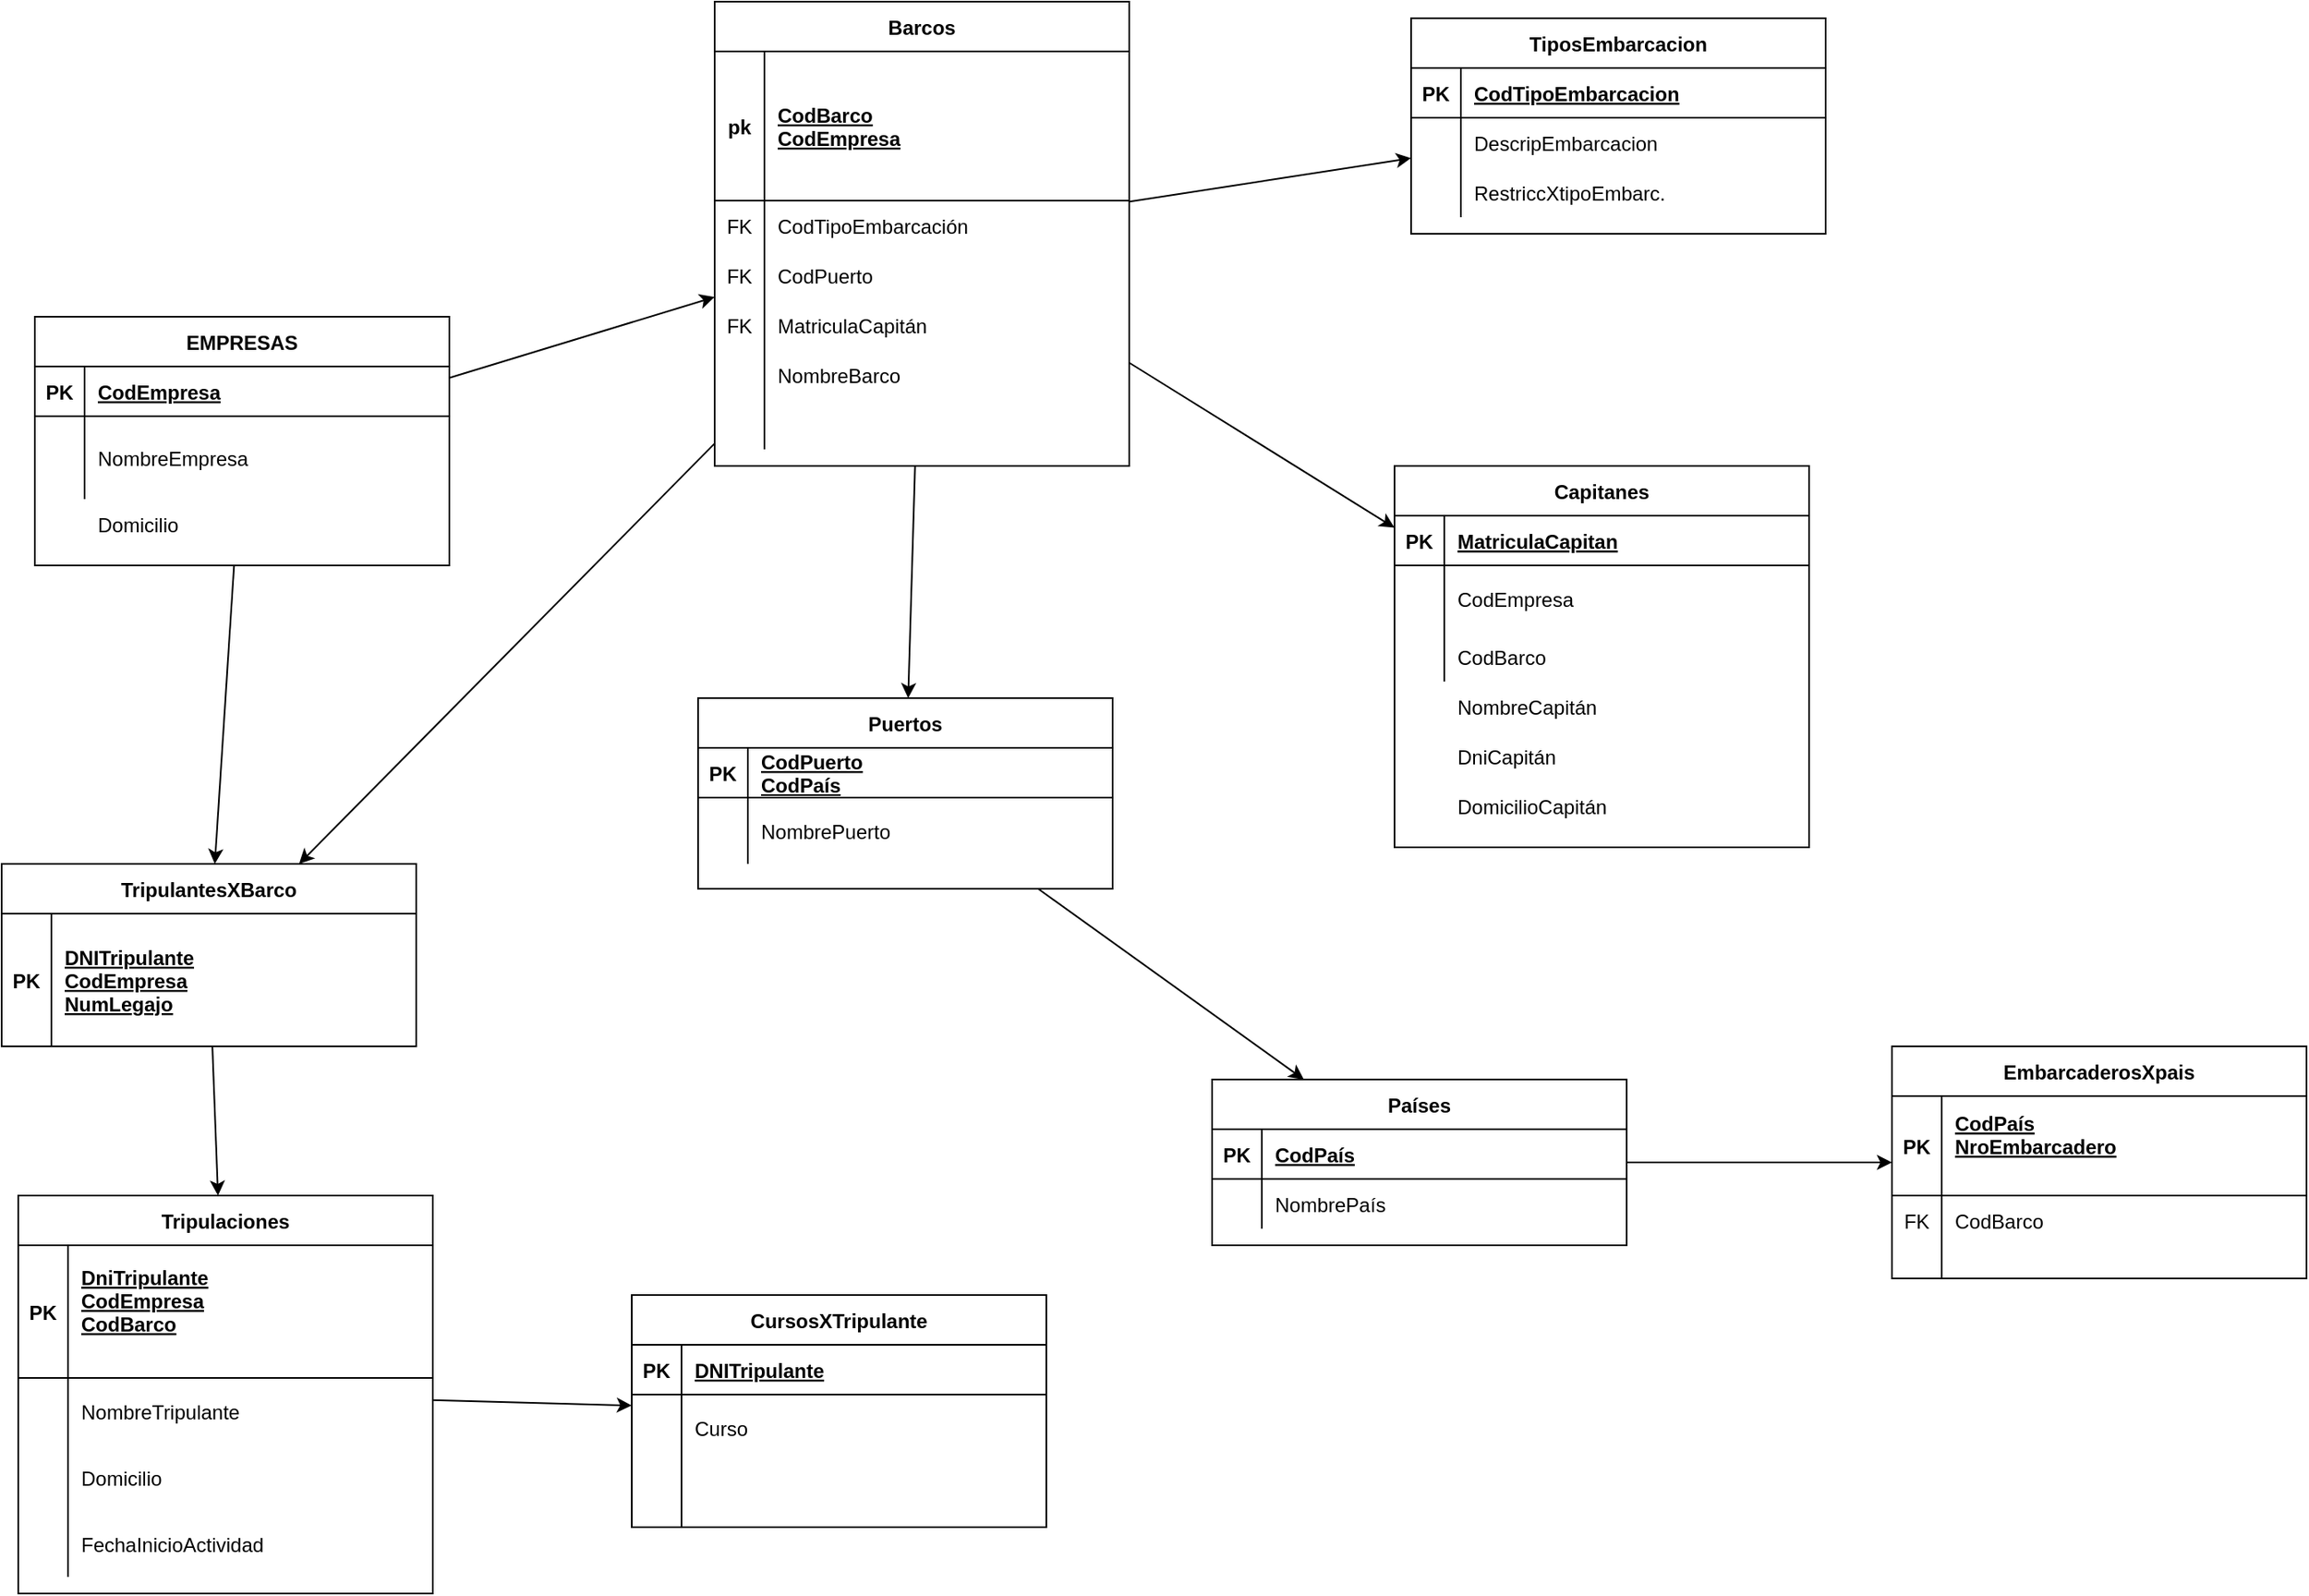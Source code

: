 <mxfile version="14.6.0" type="github">
  <diagram id="R2lEEEUBdFMjLlhIrx00" name="Page-1">
    <mxGraphModel dx="1662" dy="762" grid="1" gridSize="10" guides="1" tooltips="1" connect="1" arrows="1" fold="1" page="1" pageScale="1" pageWidth="850" pageHeight="1100" math="0" shadow="0" extFonts="Permanent Marker^https://fonts.googleapis.com/css?family=Permanent+Marker">
      <root>
        <mxCell id="0" />
        <mxCell id="1" parent="0" />
        <mxCell id="C-vyLk0tnHw3VtMMgP7b-2" value="Barcos" style="shape=table;startSize=30;container=1;collapsible=1;childLayout=tableLayout;fixedRows=1;rowLines=0;fontStyle=1;align=center;resizeLast=1;" parent="1" vertex="1">
          <mxGeometry x="500" width="250" height="280" as="geometry" />
        </mxCell>
        <mxCell id="C-vyLk0tnHw3VtMMgP7b-3" value="" style="shape=partialRectangle;collapsible=0;dropTarget=0;pointerEvents=0;fillColor=none;points=[[0,0.5],[1,0.5]];portConstraint=eastwest;top=0;left=0;right=0;bottom=1;" parent="C-vyLk0tnHw3VtMMgP7b-2" vertex="1">
          <mxGeometry y="30" width="250" height="90" as="geometry" />
        </mxCell>
        <mxCell id="C-vyLk0tnHw3VtMMgP7b-4" value="pk" style="shape=partialRectangle;overflow=hidden;connectable=0;fillColor=none;top=0;left=0;bottom=0;right=0;fontStyle=1;" parent="C-vyLk0tnHw3VtMMgP7b-3" vertex="1">
          <mxGeometry width="30" height="90" as="geometry" />
        </mxCell>
        <mxCell id="C-vyLk0tnHw3VtMMgP7b-5" value="CodBarco&#xa;CodEmpresa" style="shape=partialRectangle;overflow=hidden;connectable=0;fillColor=none;top=0;left=0;bottom=0;right=0;align=left;spacingLeft=6;fontStyle=5;" parent="C-vyLk0tnHw3VtMMgP7b-3" vertex="1">
          <mxGeometry x="30" width="220" height="90" as="geometry" />
        </mxCell>
        <mxCell id="C-vyLk0tnHw3VtMMgP7b-6" value="" style="shape=partialRectangle;collapsible=0;dropTarget=0;pointerEvents=0;fillColor=none;points=[[0,0.5],[1,0.5]];portConstraint=eastwest;top=0;left=0;right=0;bottom=0;" parent="C-vyLk0tnHw3VtMMgP7b-2" vertex="1">
          <mxGeometry y="120" width="250" height="30" as="geometry" />
        </mxCell>
        <mxCell id="C-vyLk0tnHw3VtMMgP7b-7" value="FK" style="shape=partialRectangle;overflow=hidden;connectable=0;fillColor=none;top=0;left=0;bottom=0;right=0;" parent="C-vyLk0tnHw3VtMMgP7b-6" vertex="1">
          <mxGeometry width="30" height="30" as="geometry" />
        </mxCell>
        <mxCell id="C-vyLk0tnHw3VtMMgP7b-8" value="CodTipoEmbarcación" style="shape=partialRectangle;overflow=hidden;connectable=0;fillColor=none;top=0;left=0;bottom=0;right=0;align=left;spacingLeft=6;" parent="C-vyLk0tnHw3VtMMgP7b-6" vertex="1">
          <mxGeometry x="30" width="220" height="30" as="geometry" />
        </mxCell>
        <mxCell id="C-vyLk0tnHw3VtMMgP7b-9" value="" style="shape=partialRectangle;collapsible=0;dropTarget=0;pointerEvents=0;fillColor=none;points=[[0,0.5],[1,0.5]];portConstraint=eastwest;top=0;left=0;right=0;bottom=0;" parent="C-vyLk0tnHw3VtMMgP7b-2" vertex="1">
          <mxGeometry y="150" width="250" height="30" as="geometry" />
        </mxCell>
        <mxCell id="C-vyLk0tnHw3VtMMgP7b-10" value="FK" style="shape=partialRectangle;overflow=hidden;connectable=0;fillColor=none;top=0;left=0;bottom=0;right=0;" parent="C-vyLk0tnHw3VtMMgP7b-9" vertex="1">
          <mxGeometry width="30" height="30" as="geometry" />
        </mxCell>
        <mxCell id="C-vyLk0tnHw3VtMMgP7b-11" value="CodPuerto" style="shape=partialRectangle;overflow=hidden;connectable=0;fillColor=none;top=0;left=0;bottom=0;right=0;align=left;spacingLeft=6;" parent="C-vyLk0tnHw3VtMMgP7b-9" vertex="1">
          <mxGeometry x="30" width="220" height="30" as="geometry" />
        </mxCell>
        <mxCell id="wZQ4Hzn-mDqNqTVkrG2B-125" value="" style="shape=partialRectangle;collapsible=0;dropTarget=0;pointerEvents=0;fillColor=none;points=[[0,0.5],[1,0.5]];portConstraint=eastwest;top=0;left=0;right=0;bottom=0;" parent="C-vyLk0tnHw3VtMMgP7b-2" vertex="1">
          <mxGeometry y="180" width="250" height="30" as="geometry" />
        </mxCell>
        <mxCell id="wZQ4Hzn-mDqNqTVkrG2B-126" value="FK" style="shape=partialRectangle;overflow=hidden;connectable=0;fillColor=none;top=0;left=0;bottom=0;right=0;" parent="wZQ4Hzn-mDqNqTVkrG2B-125" vertex="1">
          <mxGeometry width="30" height="30" as="geometry" />
        </mxCell>
        <mxCell id="wZQ4Hzn-mDqNqTVkrG2B-127" value="MatriculaCapitán" style="shape=partialRectangle;overflow=hidden;connectable=0;fillColor=none;top=0;left=0;bottom=0;right=0;align=left;spacingLeft=6;" parent="wZQ4Hzn-mDqNqTVkrG2B-125" vertex="1">
          <mxGeometry x="30" width="220" height="30" as="geometry" />
        </mxCell>
        <mxCell id="0CLr6v8KW2zOWYXscDOk-1" value="" style="shape=partialRectangle;collapsible=0;dropTarget=0;pointerEvents=0;fillColor=none;points=[[0,0.5],[1,0.5]];portConstraint=eastwest;top=0;left=0;right=0;bottom=0;" vertex="1" parent="C-vyLk0tnHw3VtMMgP7b-2">
          <mxGeometry y="210" width="250" height="30" as="geometry" />
        </mxCell>
        <mxCell id="0CLr6v8KW2zOWYXscDOk-2" value="" style="shape=partialRectangle;overflow=hidden;connectable=0;fillColor=none;top=0;left=0;bottom=0;right=0;" vertex="1" parent="0CLr6v8KW2zOWYXscDOk-1">
          <mxGeometry width="30" height="30" as="geometry" />
        </mxCell>
        <mxCell id="0CLr6v8KW2zOWYXscDOk-3" value="NombreBarco" style="shape=partialRectangle;overflow=hidden;connectable=0;fillColor=none;top=0;left=0;bottom=0;right=0;align=left;spacingLeft=6;" vertex="1" parent="0CLr6v8KW2zOWYXscDOk-1">
          <mxGeometry x="30" width="220" height="30" as="geometry" />
        </mxCell>
        <mxCell id="0CLr6v8KW2zOWYXscDOk-4" value="" style="shape=partialRectangle;collapsible=0;dropTarget=0;pointerEvents=0;fillColor=none;points=[[0,0.5],[1,0.5]];portConstraint=eastwest;top=0;left=0;right=0;bottom=0;" vertex="1" parent="C-vyLk0tnHw3VtMMgP7b-2">
          <mxGeometry y="240" width="250" height="30" as="geometry" />
        </mxCell>
        <mxCell id="0CLr6v8KW2zOWYXscDOk-5" value="" style="shape=partialRectangle;overflow=hidden;connectable=0;fillColor=none;top=0;left=0;bottom=0;right=0;" vertex="1" parent="0CLr6v8KW2zOWYXscDOk-4">
          <mxGeometry width="30" height="30" as="geometry" />
        </mxCell>
        <mxCell id="0CLr6v8KW2zOWYXscDOk-6" value="" style="shape=partialRectangle;overflow=hidden;connectable=0;fillColor=none;top=0;left=0;bottom=0;right=0;align=left;spacingLeft=6;" vertex="1" parent="0CLr6v8KW2zOWYXscDOk-4">
          <mxGeometry x="30" width="220" height="30" as="geometry" />
        </mxCell>
        <mxCell id="C-vyLk0tnHw3VtMMgP7b-13" value="TiposEmbarcacion" style="shape=table;startSize=30;container=1;collapsible=1;childLayout=tableLayout;fixedRows=1;rowLines=0;fontStyle=1;align=center;resizeLast=1;" parent="1" vertex="1">
          <mxGeometry x="920" y="10" width="250" height="130" as="geometry" />
        </mxCell>
        <mxCell id="C-vyLk0tnHw3VtMMgP7b-14" value="" style="shape=partialRectangle;collapsible=0;dropTarget=0;pointerEvents=0;fillColor=none;points=[[0,0.5],[1,0.5]];portConstraint=eastwest;top=0;left=0;right=0;bottom=1;" parent="C-vyLk0tnHw3VtMMgP7b-13" vertex="1">
          <mxGeometry y="30" width="250" height="30" as="geometry" />
        </mxCell>
        <mxCell id="C-vyLk0tnHw3VtMMgP7b-15" value="PK" style="shape=partialRectangle;overflow=hidden;connectable=0;fillColor=none;top=0;left=0;bottom=0;right=0;fontStyle=1;" parent="C-vyLk0tnHw3VtMMgP7b-14" vertex="1">
          <mxGeometry width="30" height="30" as="geometry" />
        </mxCell>
        <mxCell id="C-vyLk0tnHw3VtMMgP7b-16" value="CodTipoEmbarcacion" style="shape=partialRectangle;overflow=hidden;connectable=0;fillColor=none;top=0;left=0;bottom=0;right=0;align=left;spacingLeft=6;fontStyle=5;" parent="C-vyLk0tnHw3VtMMgP7b-14" vertex="1">
          <mxGeometry x="30" width="220" height="30" as="geometry" />
        </mxCell>
        <mxCell id="C-vyLk0tnHw3VtMMgP7b-17" value="" style="shape=partialRectangle;collapsible=0;dropTarget=0;pointerEvents=0;fillColor=none;points=[[0,0.5],[1,0.5]];portConstraint=eastwest;top=0;left=0;right=0;bottom=0;" parent="C-vyLk0tnHw3VtMMgP7b-13" vertex="1">
          <mxGeometry y="60" width="250" height="30" as="geometry" />
        </mxCell>
        <mxCell id="C-vyLk0tnHw3VtMMgP7b-18" value="" style="shape=partialRectangle;overflow=hidden;connectable=0;fillColor=none;top=0;left=0;bottom=0;right=0;" parent="C-vyLk0tnHw3VtMMgP7b-17" vertex="1">
          <mxGeometry width="30" height="30" as="geometry" />
        </mxCell>
        <mxCell id="C-vyLk0tnHw3VtMMgP7b-19" value="DescripEmbarcacion" style="shape=partialRectangle;overflow=hidden;connectable=0;fillColor=none;top=0;left=0;bottom=0;right=0;align=left;spacingLeft=6;" parent="C-vyLk0tnHw3VtMMgP7b-17" vertex="1">
          <mxGeometry x="30" width="220" height="30" as="geometry" />
        </mxCell>
        <mxCell id="C-vyLk0tnHw3VtMMgP7b-20" value="" style="shape=partialRectangle;collapsible=0;dropTarget=0;pointerEvents=0;fillColor=none;points=[[0,0.5],[1,0.5]];portConstraint=eastwest;top=0;left=0;right=0;bottom=0;" parent="C-vyLk0tnHw3VtMMgP7b-13" vertex="1">
          <mxGeometry y="90" width="250" height="30" as="geometry" />
        </mxCell>
        <mxCell id="C-vyLk0tnHw3VtMMgP7b-21" value="" style="shape=partialRectangle;overflow=hidden;connectable=0;fillColor=none;top=0;left=0;bottom=0;right=0;" parent="C-vyLk0tnHw3VtMMgP7b-20" vertex="1">
          <mxGeometry width="30" height="30" as="geometry" />
        </mxCell>
        <mxCell id="C-vyLk0tnHw3VtMMgP7b-22" value="RestriccXtipoEmbarc." style="shape=partialRectangle;overflow=hidden;connectable=0;fillColor=none;top=0;left=0;bottom=0;right=0;align=left;spacingLeft=6;" parent="C-vyLk0tnHw3VtMMgP7b-20" vertex="1">
          <mxGeometry x="30" width="220" height="30" as="geometry" />
        </mxCell>
        <mxCell id="C-vyLk0tnHw3VtMMgP7b-23" value="EMPRESAS" style="shape=table;startSize=30;container=1;collapsible=1;childLayout=tableLayout;fixedRows=1;rowLines=0;fontStyle=1;align=center;resizeLast=1;" parent="1" vertex="1">
          <mxGeometry x="90" y="190" width="250" height="150" as="geometry" />
        </mxCell>
        <mxCell id="C-vyLk0tnHw3VtMMgP7b-24" value="" style="shape=partialRectangle;collapsible=0;dropTarget=0;pointerEvents=0;fillColor=none;points=[[0,0.5],[1,0.5]];portConstraint=eastwest;top=0;left=0;right=0;bottom=1;" parent="C-vyLk0tnHw3VtMMgP7b-23" vertex="1">
          <mxGeometry y="30" width="250" height="30" as="geometry" />
        </mxCell>
        <mxCell id="C-vyLk0tnHw3VtMMgP7b-25" value="PK" style="shape=partialRectangle;overflow=hidden;connectable=0;fillColor=none;top=0;left=0;bottom=0;right=0;fontStyle=1;" parent="C-vyLk0tnHw3VtMMgP7b-24" vertex="1">
          <mxGeometry width="30" height="30" as="geometry" />
        </mxCell>
        <mxCell id="C-vyLk0tnHw3VtMMgP7b-26" value="CodEmpresa" style="shape=partialRectangle;overflow=hidden;connectable=0;fillColor=none;top=0;left=0;bottom=0;right=0;align=left;spacingLeft=6;fontStyle=5;" parent="C-vyLk0tnHw3VtMMgP7b-24" vertex="1">
          <mxGeometry x="30" width="220" height="30" as="geometry" />
        </mxCell>
        <mxCell id="C-vyLk0tnHw3VtMMgP7b-27" value="" style="shape=partialRectangle;collapsible=0;dropTarget=0;pointerEvents=0;fillColor=none;points=[[0,0.5],[1,0.5]];portConstraint=eastwest;top=0;left=0;right=0;bottom=0;" parent="C-vyLk0tnHw3VtMMgP7b-23" vertex="1">
          <mxGeometry y="60" width="250" height="50" as="geometry" />
        </mxCell>
        <mxCell id="C-vyLk0tnHw3VtMMgP7b-28" value="" style="shape=partialRectangle;overflow=hidden;connectable=0;fillColor=none;top=0;left=0;bottom=0;right=0;" parent="C-vyLk0tnHw3VtMMgP7b-27" vertex="1">
          <mxGeometry width="30" height="50" as="geometry" />
        </mxCell>
        <mxCell id="C-vyLk0tnHw3VtMMgP7b-29" value="NombreEmpresa" style="shape=partialRectangle;overflow=hidden;connectable=0;fillColor=none;top=0;left=0;bottom=0;right=0;align=left;spacingLeft=6;" parent="C-vyLk0tnHw3VtMMgP7b-27" vertex="1">
          <mxGeometry x="30" width="220" height="50" as="geometry" />
        </mxCell>
        <mxCell id="wZQ4Hzn-mDqNqTVkrG2B-1" value="Domicilio" style="shape=partialRectangle;overflow=hidden;connectable=0;fillColor=none;top=0;left=0;bottom=0;right=0;align=left;spacingLeft=6;" parent="1" vertex="1">
          <mxGeometry x="120" y="290" width="220" height="50" as="geometry" />
        </mxCell>
        <object label="Tripulaciones" Domicilio="" CodEmpresa="" CodBarco="" FechaInicioActividad="" id="wZQ4Hzn-mDqNqTVkrG2B-13">
          <mxCell style="shape=table;startSize=30;container=1;collapsible=1;childLayout=tableLayout;fixedRows=1;rowLines=0;fontStyle=1;align=center;resizeLast=1;" parent="1" vertex="1">
            <mxGeometry x="80" y="720" width="250" height="240" as="geometry" />
          </mxCell>
        </object>
        <mxCell id="wZQ4Hzn-mDqNqTVkrG2B-14" value="" style="shape=partialRectangle;collapsible=0;dropTarget=0;pointerEvents=0;fillColor=none;points=[[0,0.5],[1,0.5]];portConstraint=eastwest;top=0;left=0;right=0;bottom=1;" parent="wZQ4Hzn-mDqNqTVkrG2B-13" vertex="1">
          <mxGeometry y="30" width="250" height="80" as="geometry" />
        </mxCell>
        <mxCell id="wZQ4Hzn-mDqNqTVkrG2B-15" value="PK" style="shape=partialRectangle;overflow=hidden;connectable=0;fillColor=none;top=0;left=0;bottom=0;right=0;fontStyle=1;" parent="wZQ4Hzn-mDqNqTVkrG2B-14" vertex="1">
          <mxGeometry width="30" height="80" as="geometry" />
        </mxCell>
        <mxCell id="wZQ4Hzn-mDqNqTVkrG2B-16" value="DniTripulante&#xa;CodEmpresa&#xa;CodBarco&#xa;" style="shape=partialRectangle;overflow=hidden;connectable=0;fillColor=none;top=0;left=0;bottom=0;right=0;align=left;spacingLeft=6;fontStyle=5;" parent="wZQ4Hzn-mDqNqTVkrG2B-14" vertex="1">
          <mxGeometry x="30" width="220" height="80" as="geometry" />
        </mxCell>
        <mxCell id="wZQ4Hzn-mDqNqTVkrG2B-17" value="" style="shape=partialRectangle;collapsible=0;dropTarget=0;pointerEvents=0;fillColor=none;points=[[0,0.5],[1,0.5]];portConstraint=eastwest;top=0;left=0;right=0;bottom=0;" parent="wZQ4Hzn-mDqNqTVkrG2B-13" vertex="1">
          <mxGeometry y="110" width="250" height="40" as="geometry" />
        </mxCell>
        <mxCell id="wZQ4Hzn-mDqNqTVkrG2B-18" value="" style="shape=partialRectangle;overflow=hidden;connectable=0;fillColor=none;top=0;left=0;bottom=0;right=0;" parent="wZQ4Hzn-mDqNqTVkrG2B-17" vertex="1">
          <mxGeometry width="30" height="40" as="geometry" />
        </mxCell>
        <mxCell id="wZQ4Hzn-mDqNqTVkrG2B-19" value="NombreTripulante" style="shape=partialRectangle;overflow=hidden;connectable=0;fillColor=none;top=0;left=0;bottom=0;right=0;align=left;spacingLeft=6;" parent="wZQ4Hzn-mDqNqTVkrG2B-17" vertex="1">
          <mxGeometry x="30" width="220" height="40" as="geometry" />
        </mxCell>
        <mxCell id="0CLr6v8KW2zOWYXscDOk-23" value="" style="shape=partialRectangle;collapsible=0;dropTarget=0;pointerEvents=0;fillColor=none;points=[[0,0.5],[1,0.5]];portConstraint=eastwest;top=0;left=0;right=0;bottom=0;" vertex="1" parent="wZQ4Hzn-mDqNqTVkrG2B-13">
          <mxGeometry y="150" width="250" height="40" as="geometry" />
        </mxCell>
        <mxCell id="0CLr6v8KW2zOWYXscDOk-24" value="" style="shape=partialRectangle;overflow=hidden;connectable=0;fillColor=none;top=0;left=0;bottom=0;right=0;" vertex="1" parent="0CLr6v8KW2zOWYXscDOk-23">
          <mxGeometry width="30" height="40" as="geometry" />
        </mxCell>
        <mxCell id="0CLr6v8KW2zOWYXscDOk-25" value="Domicilio" style="shape=partialRectangle;overflow=hidden;connectable=0;fillColor=none;top=0;left=0;bottom=0;right=0;align=left;spacingLeft=6;" vertex="1" parent="0CLr6v8KW2zOWYXscDOk-23">
          <mxGeometry x="30" width="220" height="40" as="geometry" />
        </mxCell>
        <mxCell id="0CLr6v8KW2zOWYXscDOk-26" value="" style="shape=partialRectangle;collapsible=0;dropTarget=0;pointerEvents=0;fillColor=none;points=[[0,0.5],[1,0.5]];portConstraint=eastwest;top=0;left=0;right=0;bottom=0;" vertex="1" parent="wZQ4Hzn-mDqNqTVkrG2B-13">
          <mxGeometry y="190" width="250" height="40" as="geometry" />
        </mxCell>
        <mxCell id="0CLr6v8KW2zOWYXscDOk-27" value="" style="shape=partialRectangle;overflow=hidden;connectable=0;fillColor=none;top=0;left=0;bottom=0;right=0;" vertex="1" parent="0CLr6v8KW2zOWYXscDOk-26">
          <mxGeometry width="30" height="40" as="geometry" />
        </mxCell>
        <mxCell id="0CLr6v8KW2zOWYXscDOk-28" value="FechaInicioActividad" style="shape=partialRectangle;overflow=hidden;connectable=0;fillColor=none;top=0;left=0;bottom=0;right=0;align=left;spacingLeft=6;" vertex="1" parent="0CLr6v8KW2zOWYXscDOk-26">
          <mxGeometry x="30" width="220" height="40" as="geometry" />
        </mxCell>
        <object label="Capitanes" Domicilio="" CodEmpresa="" CodBarco="" FechaInicioActividad="" id="wZQ4Hzn-mDqNqTVkrG2B-51">
          <mxCell style="shape=table;startSize=30;container=1;collapsible=1;childLayout=tableLayout;fixedRows=1;rowLines=0;fontStyle=1;align=center;resizeLast=1;" parent="1" vertex="1">
            <mxGeometry x="910" y="280" width="250" height="230" as="geometry" />
          </mxCell>
        </object>
        <mxCell id="wZQ4Hzn-mDqNqTVkrG2B-52" value="" style="shape=partialRectangle;collapsible=0;dropTarget=0;pointerEvents=0;fillColor=none;points=[[0,0.5],[1,0.5]];portConstraint=eastwest;top=0;left=0;right=0;bottom=1;" parent="wZQ4Hzn-mDqNqTVkrG2B-51" vertex="1">
          <mxGeometry y="30" width="250" height="30" as="geometry" />
        </mxCell>
        <mxCell id="wZQ4Hzn-mDqNqTVkrG2B-53" value="PK" style="shape=partialRectangle;overflow=hidden;connectable=0;fillColor=none;top=0;left=0;bottom=0;right=0;fontStyle=1;" parent="wZQ4Hzn-mDqNqTVkrG2B-52" vertex="1">
          <mxGeometry width="30" height="30" as="geometry" />
        </mxCell>
        <mxCell id="wZQ4Hzn-mDqNqTVkrG2B-54" value="MatriculaCapitan" style="shape=partialRectangle;overflow=hidden;connectable=0;fillColor=none;top=0;left=0;bottom=0;right=0;align=left;spacingLeft=6;fontStyle=5;" parent="wZQ4Hzn-mDqNqTVkrG2B-52" vertex="1">
          <mxGeometry x="30" width="220" height="30" as="geometry" />
        </mxCell>
        <mxCell id="wZQ4Hzn-mDqNqTVkrG2B-55" value="" style="shape=partialRectangle;collapsible=0;dropTarget=0;pointerEvents=0;fillColor=none;points=[[0,0.5],[1,0.5]];portConstraint=eastwest;top=0;left=0;right=0;bottom=0;" parent="wZQ4Hzn-mDqNqTVkrG2B-51" vertex="1">
          <mxGeometry y="60" width="250" height="40" as="geometry" />
        </mxCell>
        <mxCell id="wZQ4Hzn-mDqNqTVkrG2B-56" value="" style="shape=partialRectangle;overflow=hidden;connectable=0;fillColor=none;top=0;left=0;bottom=0;right=0;" parent="wZQ4Hzn-mDqNqTVkrG2B-55" vertex="1">
          <mxGeometry width="30" height="40" as="geometry" />
        </mxCell>
        <mxCell id="wZQ4Hzn-mDqNqTVkrG2B-57" value="CodEmpresa" style="shape=partialRectangle;overflow=hidden;connectable=0;fillColor=none;top=0;left=0;bottom=0;right=0;align=left;spacingLeft=6;" parent="wZQ4Hzn-mDqNqTVkrG2B-55" vertex="1">
          <mxGeometry x="30" width="220" height="40" as="geometry" />
        </mxCell>
        <mxCell id="wZQ4Hzn-mDqNqTVkrG2B-58" value="" style="shape=partialRectangle;collapsible=0;dropTarget=0;pointerEvents=0;fillColor=none;points=[[0,0.5],[1,0.5]];portConstraint=eastwest;top=0;left=0;right=0;bottom=0;" parent="wZQ4Hzn-mDqNqTVkrG2B-51" vertex="1">
          <mxGeometry y="100" width="250" height="30" as="geometry" />
        </mxCell>
        <mxCell id="wZQ4Hzn-mDqNqTVkrG2B-59" value="" style="shape=partialRectangle;overflow=hidden;connectable=0;fillColor=none;top=0;left=0;bottom=0;right=0;" parent="wZQ4Hzn-mDqNqTVkrG2B-58" vertex="1">
          <mxGeometry width="30" height="30" as="geometry" />
        </mxCell>
        <mxCell id="wZQ4Hzn-mDqNqTVkrG2B-60" value="CodBarco" style="shape=partialRectangle;overflow=hidden;connectable=0;fillColor=none;top=0;left=0;bottom=0;right=0;align=left;spacingLeft=6;" parent="wZQ4Hzn-mDqNqTVkrG2B-58" vertex="1">
          <mxGeometry x="30" width="220" height="30" as="geometry" />
        </mxCell>
        <object label="Puertos" Domicilio="" CodEmpresa="" CodBarco="" FechaInicioActividad="" id="wZQ4Hzn-mDqNqTVkrG2B-61">
          <mxCell style="shape=table;startSize=30;container=1;collapsible=1;childLayout=tableLayout;fixedRows=1;rowLines=0;fontStyle=1;align=center;resizeLast=1;" parent="1" vertex="1">
            <mxGeometry x="490" y="420" width="250" height="115" as="geometry" />
          </mxCell>
        </object>
        <mxCell id="wZQ4Hzn-mDqNqTVkrG2B-62" value="" style="shape=partialRectangle;collapsible=0;dropTarget=0;pointerEvents=0;fillColor=none;points=[[0,0.5],[1,0.5]];portConstraint=eastwest;top=0;left=0;right=0;bottom=1;" parent="wZQ4Hzn-mDqNqTVkrG2B-61" vertex="1">
          <mxGeometry y="30" width="250" height="30" as="geometry" />
        </mxCell>
        <mxCell id="wZQ4Hzn-mDqNqTVkrG2B-63" value="PK" style="shape=partialRectangle;overflow=hidden;connectable=0;fillColor=none;top=0;left=0;bottom=0;right=0;fontStyle=1;" parent="wZQ4Hzn-mDqNqTVkrG2B-62" vertex="1">
          <mxGeometry width="30" height="30" as="geometry" />
        </mxCell>
        <mxCell id="wZQ4Hzn-mDqNqTVkrG2B-64" value="CodPuerto&#xa;CodPaís" style="shape=partialRectangle;overflow=hidden;connectable=0;fillColor=none;top=0;left=0;bottom=0;right=0;align=left;spacingLeft=6;fontStyle=5;" parent="wZQ4Hzn-mDqNqTVkrG2B-62" vertex="1">
          <mxGeometry x="30" width="220" height="30" as="geometry" />
        </mxCell>
        <mxCell id="wZQ4Hzn-mDqNqTVkrG2B-65" value="" style="shape=partialRectangle;collapsible=0;dropTarget=0;pointerEvents=0;fillColor=none;points=[[0,0.5],[1,0.5]];portConstraint=eastwest;top=0;left=0;right=0;bottom=0;" parent="wZQ4Hzn-mDqNqTVkrG2B-61" vertex="1">
          <mxGeometry y="60" width="250" height="40" as="geometry" />
        </mxCell>
        <mxCell id="wZQ4Hzn-mDqNqTVkrG2B-66" value="" style="shape=partialRectangle;overflow=hidden;connectable=0;fillColor=none;top=0;left=0;bottom=0;right=0;" parent="wZQ4Hzn-mDqNqTVkrG2B-65" vertex="1">
          <mxGeometry width="30" height="40" as="geometry" />
        </mxCell>
        <mxCell id="wZQ4Hzn-mDqNqTVkrG2B-67" value="NombrePuerto" style="shape=partialRectangle;overflow=hidden;connectable=0;fillColor=none;top=0;left=0;bottom=0;right=0;align=left;spacingLeft=6;" parent="wZQ4Hzn-mDqNqTVkrG2B-65" vertex="1">
          <mxGeometry x="30" width="220" height="40" as="geometry" />
        </mxCell>
        <object label="Países" Domicilio="" CodEmpresa="" CodBarco="" FechaInicioActividad="" id="wZQ4Hzn-mDqNqTVkrG2B-71">
          <mxCell style="shape=table;startSize=30;container=1;collapsible=1;childLayout=tableLayout;fixedRows=1;rowLines=0;fontStyle=1;align=center;resizeLast=1;" parent="1" vertex="1">
            <mxGeometry x="800" y="650" width="250" height="100" as="geometry" />
          </mxCell>
        </object>
        <mxCell id="wZQ4Hzn-mDqNqTVkrG2B-72" value="" style="shape=partialRectangle;collapsible=0;dropTarget=0;pointerEvents=0;fillColor=none;points=[[0,0.5],[1,0.5]];portConstraint=eastwest;top=0;left=0;right=0;bottom=1;" parent="wZQ4Hzn-mDqNqTVkrG2B-71" vertex="1">
          <mxGeometry y="30" width="250" height="30" as="geometry" />
        </mxCell>
        <mxCell id="wZQ4Hzn-mDqNqTVkrG2B-73" value="PK" style="shape=partialRectangle;overflow=hidden;connectable=0;fillColor=none;top=0;left=0;bottom=0;right=0;fontStyle=1;" parent="wZQ4Hzn-mDqNqTVkrG2B-72" vertex="1">
          <mxGeometry width="30" height="30" as="geometry" />
        </mxCell>
        <mxCell id="wZQ4Hzn-mDqNqTVkrG2B-74" value="CodPaís" style="shape=partialRectangle;overflow=hidden;connectable=0;fillColor=none;top=0;left=0;bottom=0;right=0;align=left;spacingLeft=6;fontStyle=5;" parent="wZQ4Hzn-mDqNqTVkrG2B-72" vertex="1">
          <mxGeometry x="30" width="220" height="30" as="geometry" />
        </mxCell>
        <mxCell id="wZQ4Hzn-mDqNqTVkrG2B-78" value="" style="shape=partialRectangle;collapsible=0;dropTarget=0;pointerEvents=0;fillColor=none;points=[[0,0.5],[1,0.5]];portConstraint=eastwest;top=0;left=0;right=0;bottom=0;" parent="wZQ4Hzn-mDqNqTVkrG2B-71" vertex="1">
          <mxGeometry y="60" width="250" height="30" as="geometry" />
        </mxCell>
        <mxCell id="wZQ4Hzn-mDqNqTVkrG2B-79" value="" style="shape=partialRectangle;overflow=hidden;connectable=0;fillColor=none;top=0;left=0;bottom=0;right=0;" parent="wZQ4Hzn-mDqNqTVkrG2B-78" vertex="1">
          <mxGeometry width="30" height="30" as="geometry" />
        </mxCell>
        <mxCell id="wZQ4Hzn-mDqNqTVkrG2B-80" value="NombrePaís" style="shape=partialRectangle;overflow=hidden;connectable=0;fillColor=none;top=0;left=0;bottom=0;right=0;align=left;spacingLeft=6;" parent="wZQ4Hzn-mDqNqTVkrG2B-78" vertex="1">
          <mxGeometry x="30" width="220" height="30" as="geometry" />
        </mxCell>
        <mxCell id="wZQ4Hzn-mDqNqTVkrG2B-96" value="" style="shape=partialRectangle;collapsible=0;dropTarget=0;pointerEvents=0;fillColor=none;points=[[0,0.5],[1,0.5]];portConstraint=eastwest;top=0;left=0;right=0;bottom=0;" parent="1" vertex="1">
          <mxGeometry x="910" y="410" width="250" height="30" as="geometry" />
        </mxCell>
        <mxCell id="wZQ4Hzn-mDqNqTVkrG2B-97" value="" style="shape=partialRectangle;overflow=hidden;connectable=0;fillColor=none;top=0;left=0;bottom=0;right=0;" parent="wZQ4Hzn-mDqNqTVkrG2B-96" vertex="1">
          <mxGeometry width="30" height="30" as="geometry" />
        </mxCell>
        <mxCell id="wZQ4Hzn-mDqNqTVkrG2B-98" value="NombreCapitán" style="shape=partialRectangle;overflow=hidden;connectable=0;fillColor=none;top=0;left=0;bottom=0;right=0;align=left;spacingLeft=6;" parent="wZQ4Hzn-mDqNqTVkrG2B-96" vertex="1">
          <mxGeometry x="30" width="220" height="30" as="geometry" />
        </mxCell>
        <mxCell id="wZQ4Hzn-mDqNqTVkrG2B-99" value="" style="shape=partialRectangle;collapsible=0;dropTarget=0;pointerEvents=0;fillColor=none;points=[[0,0.5],[1,0.5]];portConstraint=eastwest;top=0;left=0;right=0;bottom=0;" parent="1" vertex="1">
          <mxGeometry x="910" y="440" width="250" height="30" as="geometry" />
        </mxCell>
        <mxCell id="wZQ4Hzn-mDqNqTVkrG2B-100" value="" style="shape=partialRectangle;overflow=hidden;connectable=0;fillColor=none;top=0;left=0;bottom=0;right=0;" parent="wZQ4Hzn-mDqNqTVkrG2B-99" vertex="1">
          <mxGeometry width="30" height="30" as="geometry" />
        </mxCell>
        <mxCell id="wZQ4Hzn-mDqNqTVkrG2B-101" value="DniCapitán" style="shape=partialRectangle;overflow=hidden;connectable=0;fillColor=none;top=0;left=0;bottom=0;right=0;align=left;spacingLeft=6;" parent="wZQ4Hzn-mDqNqTVkrG2B-99" vertex="1">
          <mxGeometry x="30" width="220" height="30" as="geometry" />
        </mxCell>
        <mxCell id="wZQ4Hzn-mDqNqTVkrG2B-102" value="" style="shape=partialRectangle;collapsible=0;dropTarget=0;pointerEvents=0;fillColor=none;points=[[0,0.5],[1,0.5]];portConstraint=eastwest;top=0;left=0;right=0;bottom=0;" parent="1" vertex="1">
          <mxGeometry x="910" y="470" width="250" height="30" as="geometry" />
        </mxCell>
        <mxCell id="wZQ4Hzn-mDqNqTVkrG2B-103" value="" style="shape=partialRectangle;overflow=hidden;connectable=0;fillColor=none;top=0;left=0;bottom=0;right=0;" parent="wZQ4Hzn-mDqNqTVkrG2B-102" vertex="1">
          <mxGeometry width="30" height="30" as="geometry" />
        </mxCell>
        <mxCell id="wZQ4Hzn-mDqNqTVkrG2B-104" value="DomicilioCapitán" style="shape=partialRectangle;overflow=hidden;connectable=0;fillColor=none;top=0;left=0;bottom=0;right=0;align=left;spacingLeft=6;" parent="wZQ4Hzn-mDqNqTVkrG2B-102" vertex="1">
          <mxGeometry x="30" width="220" height="30" as="geometry" />
        </mxCell>
        <object label="CursosXTripulante" Domicilio="" CodEmpresa="" CodBarco="" FechaInicioActividad="" id="wZQ4Hzn-mDqNqTVkrG2B-105">
          <mxCell style="shape=table;startSize=30;container=1;collapsible=1;childLayout=tableLayout;fixedRows=1;rowLines=0;fontStyle=1;align=center;resizeLast=1;" parent="1" vertex="1">
            <mxGeometry x="450" y="780" width="250" height="140" as="geometry" />
          </mxCell>
        </object>
        <mxCell id="wZQ4Hzn-mDqNqTVkrG2B-106" value="" style="shape=partialRectangle;collapsible=0;dropTarget=0;pointerEvents=0;fillColor=none;points=[[0,0.5],[1,0.5]];portConstraint=eastwest;top=0;left=0;right=0;bottom=1;" parent="wZQ4Hzn-mDqNqTVkrG2B-105" vertex="1">
          <mxGeometry y="30" width="250" height="30" as="geometry" />
        </mxCell>
        <mxCell id="wZQ4Hzn-mDqNqTVkrG2B-107" value="PK" style="shape=partialRectangle;overflow=hidden;connectable=0;fillColor=none;top=0;left=0;bottom=0;right=0;fontStyle=1;" parent="wZQ4Hzn-mDqNqTVkrG2B-106" vertex="1">
          <mxGeometry width="30" height="30" as="geometry" />
        </mxCell>
        <mxCell id="wZQ4Hzn-mDqNqTVkrG2B-108" value="DNITripulante" style="shape=partialRectangle;overflow=hidden;connectable=0;fillColor=none;top=0;left=0;bottom=0;right=0;align=left;spacingLeft=6;fontStyle=5;" parent="wZQ4Hzn-mDqNqTVkrG2B-106" vertex="1">
          <mxGeometry x="30" width="220" height="30" as="geometry" />
        </mxCell>
        <mxCell id="wZQ4Hzn-mDqNqTVkrG2B-109" value="" style="shape=partialRectangle;collapsible=0;dropTarget=0;pointerEvents=0;fillColor=none;points=[[0,0.5],[1,0.5]];portConstraint=eastwest;top=0;left=0;right=0;bottom=0;" parent="wZQ4Hzn-mDqNqTVkrG2B-105" vertex="1">
          <mxGeometry y="60" width="250" height="40" as="geometry" />
        </mxCell>
        <mxCell id="wZQ4Hzn-mDqNqTVkrG2B-110" value="" style="shape=partialRectangle;overflow=hidden;connectable=0;fillColor=none;top=0;left=0;bottom=0;right=0;" parent="wZQ4Hzn-mDqNqTVkrG2B-109" vertex="1">
          <mxGeometry width="30" height="40" as="geometry" />
        </mxCell>
        <mxCell id="wZQ4Hzn-mDqNqTVkrG2B-111" value="Curso" style="shape=partialRectangle;overflow=hidden;connectable=0;fillColor=none;top=0;left=0;bottom=0;right=0;align=left;spacingLeft=6;" parent="wZQ4Hzn-mDqNqTVkrG2B-109" vertex="1">
          <mxGeometry x="30" width="220" height="40" as="geometry" />
        </mxCell>
        <mxCell id="wZQ4Hzn-mDqNqTVkrG2B-115" value="" style="shape=partialRectangle;collapsible=0;dropTarget=0;pointerEvents=0;fillColor=none;points=[[0,0.5],[1,0.5]];portConstraint=eastwest;top=0;left=0;right=0;bottom=0;" parent="wZQ4Hzn-mDqNqTVkrG2B-105" vertex="1">
          <mxGeometry y="100" width="250" height="40" as="geometry" />
        </mxCell>
        <mxCell id="wZQ4Hzn-mDqNqTVkrG2B-116" value="" style="shape=partialRectangle;overflow=hidden;connectable=0;fillColor=none;top=0;left=0;bottom=0;right=0;" parent="wZQ4Hzn-mDqNqTVkrG2B-115" vertex="1">
          <mxGeometry width="30" height="40" as="geometry" />
        </mxCell>
        <mxCell id="wZQ4Hzn-mDqNqTVkrG2B-117" value="" style="shape=partialRectangle;overflow=hidden;connectable=0;fillColor=none;top=0;left=0;bottom=0;right=0;align=left;spacingLeft=6;" parent="wZQ4Hzn-mDqNqTVkrG2B-115" vertex="1">
          <mxGeometry x="30" width="220" height="40" as="geometry" />
        </mxCell>
        <mxCell id="wZQ4Hzn-mDqNqTVkrG2B-118" value="" style="endArrow=classic;html=1;" parent="1" source="C-vyLk0tnHw3VtMMgP7b-23" target="C-vyLk0tnHw3VtMMgP7b-2" edge="1">
          <mxGeometry width="50" height="50" relative="1" as="geometry">
            <mxPoint x="690" y="470" as="sourcePoint" />
            <mxPoint x="700" y="350" as="targetPoint" />
          </mxGeometry>
        </mxCell>
        <mxCell id="wZQ4Hzn-mDqNqTVkrG2B-119" value="" style="endArrow=classic;html=1;" parent="1" source="C-vyLk0tnHw3VtMMgP7b-2" target="C-vyLk0tnHw3VtMMgP7b-13" edge="1">
          <mxGeometry width="50" height="50" relative="1" as="geometry">
            <mxPoint x="770" y="120" as="sourcePoint" />
            <mxPoint x="890" y="50" as="targetPoint" />
          </mxGeometry>
        </mxCell>
        <mxCell id="wZQ4Hzn-mDqNqTVkrG2B-120" value="" style="endArrow=classic;html=1;" parent="1" source="C-vyLk0tnHw3VtMMgP7b-23" target="0CLr6v8KW2zOWYXscDOk-10" edge="1">
          <mxGeometry width="50" height="50" relative="1" as="geometry">
            <mxPoint x="230" y="270" as="sourcePoint" />
            <mxPoint x="240" y="440" as="targetPoint" />
          </mxGeometry>
        </mxCell>
        <mxCell id="wZQ4Hzn-mDqNqTVkrG2B-121" value="" style="endArrow=classic;html=1;" parent="1" source="C-vyLk0tnHw3VtMMgP7b-2" target="wZQ4Hzn-mDqNqTVkrG2B-61" edge="1">
          <mxGeometry width="50" height="50" relative="1" as="geometry">
            <mxPoint x="530" y="390" as="sourcePoint" />
            <mxPoint x="650" y="320" as="targetPoint" />
          </mxGeometry>
        </mxCell>
        <mxCell id="wZQ4Hzn-mDqNqTVkrG2B-122" value="" style="endArrow=classic;html=1;" parent="1" source="C-vyLk0tnHw3VtMMgP7b-2" target="wZQ4Hzn-mDqNqTVkrG2B-51" edge="1">
          <mxGeometry width="50" height="50" relative="1" as="geometry">
            <mxPoint x="680" y="380" as="sourcePoint" />
            <mxPoint x="800" y="310" as="targetPoint" />
          </mxGeometry>
        </mxCell>
        <mxCell id="wZQ4Hzn-mDqNqTVkrG2B-123" value="" style="endArrow=classic;html=1;" parent="1" source="wZQ4Hzn-mDqNqTVkrG2B-61" target="wZQ4Hzn-mDqNqTVkrG2B-71" edge="1">
          <mxGeometry width="50" height="50" relative="1" as="geometry">
            <mxPoint x="690" y="390" as="sourcePoint" />
            <mxPoint x="810" y="320" as="targetPoint" />
          </mxGeometry>
        </mxCell>
        <mxCell id="wZQ4Hzn-mDqNqTVkrG2B-124" value="" style="endArrow=classic;html=1;" parent="1" source="wZQ4Hzn-mDqNqTVkrG2B-13" target="wZQ4Hzn-mDqNqTVkrG2B-105" edge="1">
          <mxGeometry width="50" height="50" relative="1" as="geometry">
            <mxPoint x="365" y="440.0" as="sourcePoint" />
            <mxPoint x="485" y="370" as="targetPoint" />
          </mxGeometry>
        </mxCell>
        <mxCell id="wZQ4Hzn-mDqNqTVkrG2B-128" value="" style="endArrow=classic;html=1;" parent="1" source="C-vyLk0tnHw3VtMMgP7b-2" target="0CLr6v8KW2zOWYXscDOk-10" edge="1">
          <mxGeometry width="50" height="50" relative="1" as="geometry">
            <mxPoint x="480.0" y="310" as="sourcePoint" />
            <mxPoint x="390" y="510" as="targetPoint" />
          </mxGeometry>
        </mxCell>
        <object label="TripulantesXBarco" Domicilio="" CodEmpresa="" CodBarco="" FechaInicioActividad="" id="0CLr6v8KW2zOWYXscDOk-10">
          <mxCell style="shape=table;startSize=30;container=1;collapsible=1;childLayout=tableLayout;fixedRows=1;rowLines=0;fontStyle=1;align=center;resizeLast=1;" vertex="1" parent="1">
            <mxGeometry x="70" y="520" width="250" height="110" as="geometry" />
          </mxCell>
        </object>
        <mxCell id="0CLr6v8KW2zOWYXscDOk-11" value="" style="shape=partialRectangle;collapsible=0;dropTarget=0;pointerEvents=0;fillColor=none;points=[[0,0.5],[1,0.5]];portConstraint=eastwest;top=0;left=0;right=0;bottom=1;" vertex="1" parent="0CLr6v8KW2zOWYXscDOk-10">
          <mxGeometry y="30" width="250" height="80" as="geometry" />
        </mxCell>
        <mxCell id="0CLr6v8KW2zOWYXscDOk-12" value="PK" style="shape=partialRectangle;overflow=hidden;connectable=0;fillColor=none;top=0;left=0;bottom=0;right=0;fontStyle=1;" vertex="1" parent="0CLr6v8KW2zOWYXscDOk-11">
          <mxGeometry width="30" height="80" as="geometry" />
        </mxCell>
        <mxCell id="0CLr6v8KW2zOWYXscDOk-13" value="DNITripulante&#xa;CodEmpresa&#xa;NumLegajo" style="shape=partialRectangle;overflow=hidden;connectable=0;fillColor=none;top=0;left=0;bottom=0;right=0;align=left;spacingLeft=6;fontStyle=5;" vertex="1" parent="0CLr6v8KW2zOWYXscDOk-11">
          <mxGeometry x="30" width="220" height="80" as="geometry" />
        </mxCell>
        <mxCell id="0CLr6v8KW2zOWYXscDOk-29" value="" style="endArrow=classic;html=1;" edge="1" parent="1" source="0CLr6v8KW2zOWYXscDOk-10" target="wZQ4Hzn-mDqNqTVkrG2B-13">
          <mxGeometry width="50" height="50" relative="1" as="geometry">
            <mxPoint x="550.63" y="460.003" as="sourcePoint" />
            <mxPoint x="299.998" y="713.55" as="targetPoint" />
          </mxGeometry>
        </mxCell>
        <object label="EmbarcaderosXpais" Domicilio="" CodEmpresa="" CodBarco="" FechaInicioActividad="" id="0CLr6v8KW2zOWYXscDOk-33">
          <mxCell style="shape=table;startSize=30;container=1;collapsible=1;childLayout=tableLayout;fixedRows=1;rowLines=0;fontStyle=1;align=center;resizeLast=1;" vertex="1" parent="1">
            <mxGeometry x="1210" y="630" width="250" height="140" as="geometry" />
          </mxCell>
        </object>
        <mxCell id="0CLr6v8KW2zOWYXscDOk-34" value="" style="shape=partialRectangle;collapsible=0;dropTarget=0;pointerEvents=0;fillColor=none;points=[[0,0.5],[1,0.5]];portConstraint=eastwest;top=0;left=0;right=0;bottom=1;" vertex="1" parent="0CLr6v8KW2zOWYXscDOk-33">
          <mxGeometry y="30" width="250" height="60" as="geometry" />
        </mxCell>
        <mxCell id="0CLr6v8KW2zOWYXscDOk-35" value="PK" style="shape=partialRectangle;overflow=hidden;connectable=0;fillColor=none;top=0;left=0;bottom=0;right=0;fontStyle=1;" vertex="1" parent="0CLr6v8KW2zOWYXscDOk-34">
          <mxGeometry width="30" height="60" as="geometry" />
        </mxCell>
        <mxCell id="0CLr6v8KW2zOWYXscDOk-36" value="CodPaís&#xa;NroEmbarcadero&#xa;" style="shape=partialRectangle;overflow=hidden;connectable=0;fillColor=none;top=0;left=0;bottom=0;right=0;align=left;spacingLeft=6;fontStyle=5;" vertex="1" parent="0CLr6v8KW2zOWYXscDOk-34">
          <mxGeometry x="30" width="220" height="60" as="geometry" />
        </mxCell>
        <mxCell id="0CLr6v8KW2zOWYXscDOk-37" value="" style="shape=partialRectangle;collapsible=0;dropTarget=0;pointerEvents=0;fillColor=none;points=[[0,0.5],[1,0.5]];portConstraint=eastwest;top=0;left=0;right=0;bottom=0;" vertex="1" parent="0CLr6v8KW2zOWYXscDOk-33">
          <mxGeometry y="90" width="250" height="30" as="geometry" />
        </mxCell>
        <mxCell id="0CLr6v8KW2zOWYXscDOk-38" value="FK" style="shape=partialRectangle;overflow=hidden;connectable=0;fillColor=none;top=0;left=0;bottom=0;right=0;" vertex="1" parent="0CLr6v8KW2zOWYXscDOk-37">
          <mxGeometry width="30" height="30" as="geometry" />
        </mxCell>
        <mxCell id="0CLr6v8KW2zOWYXscDOk-39" value="CodBarco" style="shape=partialRectangle;overflow=hidden;connectable=0;fillColor=none;top=0;left=0;bottom=0;right=0;align=left;spacingLeft=6;" vertex="1" parent="0CLr6v8KW2zOWYXscDOk-37">
          <mxGeometry x="30" width="220" height="30" as="geometry" />
        </mxCell>
        <mxCell id="0CLr6v8KW2zOWYXscDOk-40" value="" style="shape=partialRectangle;collapsible=0;dropTarget=0;pointerEvents=0;fillColor=none;points=[[0,0.5],[1,0.5]];portConstraint=eastwest;top=0;left=0;right=0;bottom=0;" vertex="1" parent="0CLr6v8KW2zOWYXscDOk-33">
          <mxGeometry y="120" width="250" height="20" as="geometry" />
        </mxCell>
        <mxCell id="0CLr6v8KW2zOWYXscDOk-41" value="" style="shape=partialRectangle;overflow=hidden;connectable=0;fillColor=none;top=0;left=0;bottom=0;right=0;" vertex="1" parent="0CLr6v8KW2zOWYXscDOk-40">
          <mxGeometry width="30" height="20" as="geometry" />
        </mxCell>
        <mxCell id="0CLr6v8KW2zOWYXscDOk-42" value="" style="shape=partialRectangle;overflow=hidden;connectable=0;fillColor=none;top=0;left=0;bottom=0;right=0;align=left;spacingLeft=6;" vertex="1" parent="0CLr6v8KW2zOWYXscDOk-40">
          <mxGeometry x="30" width="220" height="20" as="geometry" />
        </mxCell>
        <mxCell id="0CLr6v8KW2zOWYXscDOk-47" value="" style="endArrow=classic;html=1;" edge="1" parent="1" source="wZQ4Hzn-mDqNqTVkrG2B-71" target="0CLr6v8KW2zOWYXscDOk-33">
          <mxGeometry width="50" height="50" relative="1" as="geometry">
            <mxPoint x="1015.423" y="580" as="sourcePoint" />
            <mxPoint x="1160.001" y="680" as="targetPoint" />
            <Array as="points" />
          </mxGeometry>
        </mxCell>
      </root>
    </mxGraphModel>
  </diagram>
</mxfile>
